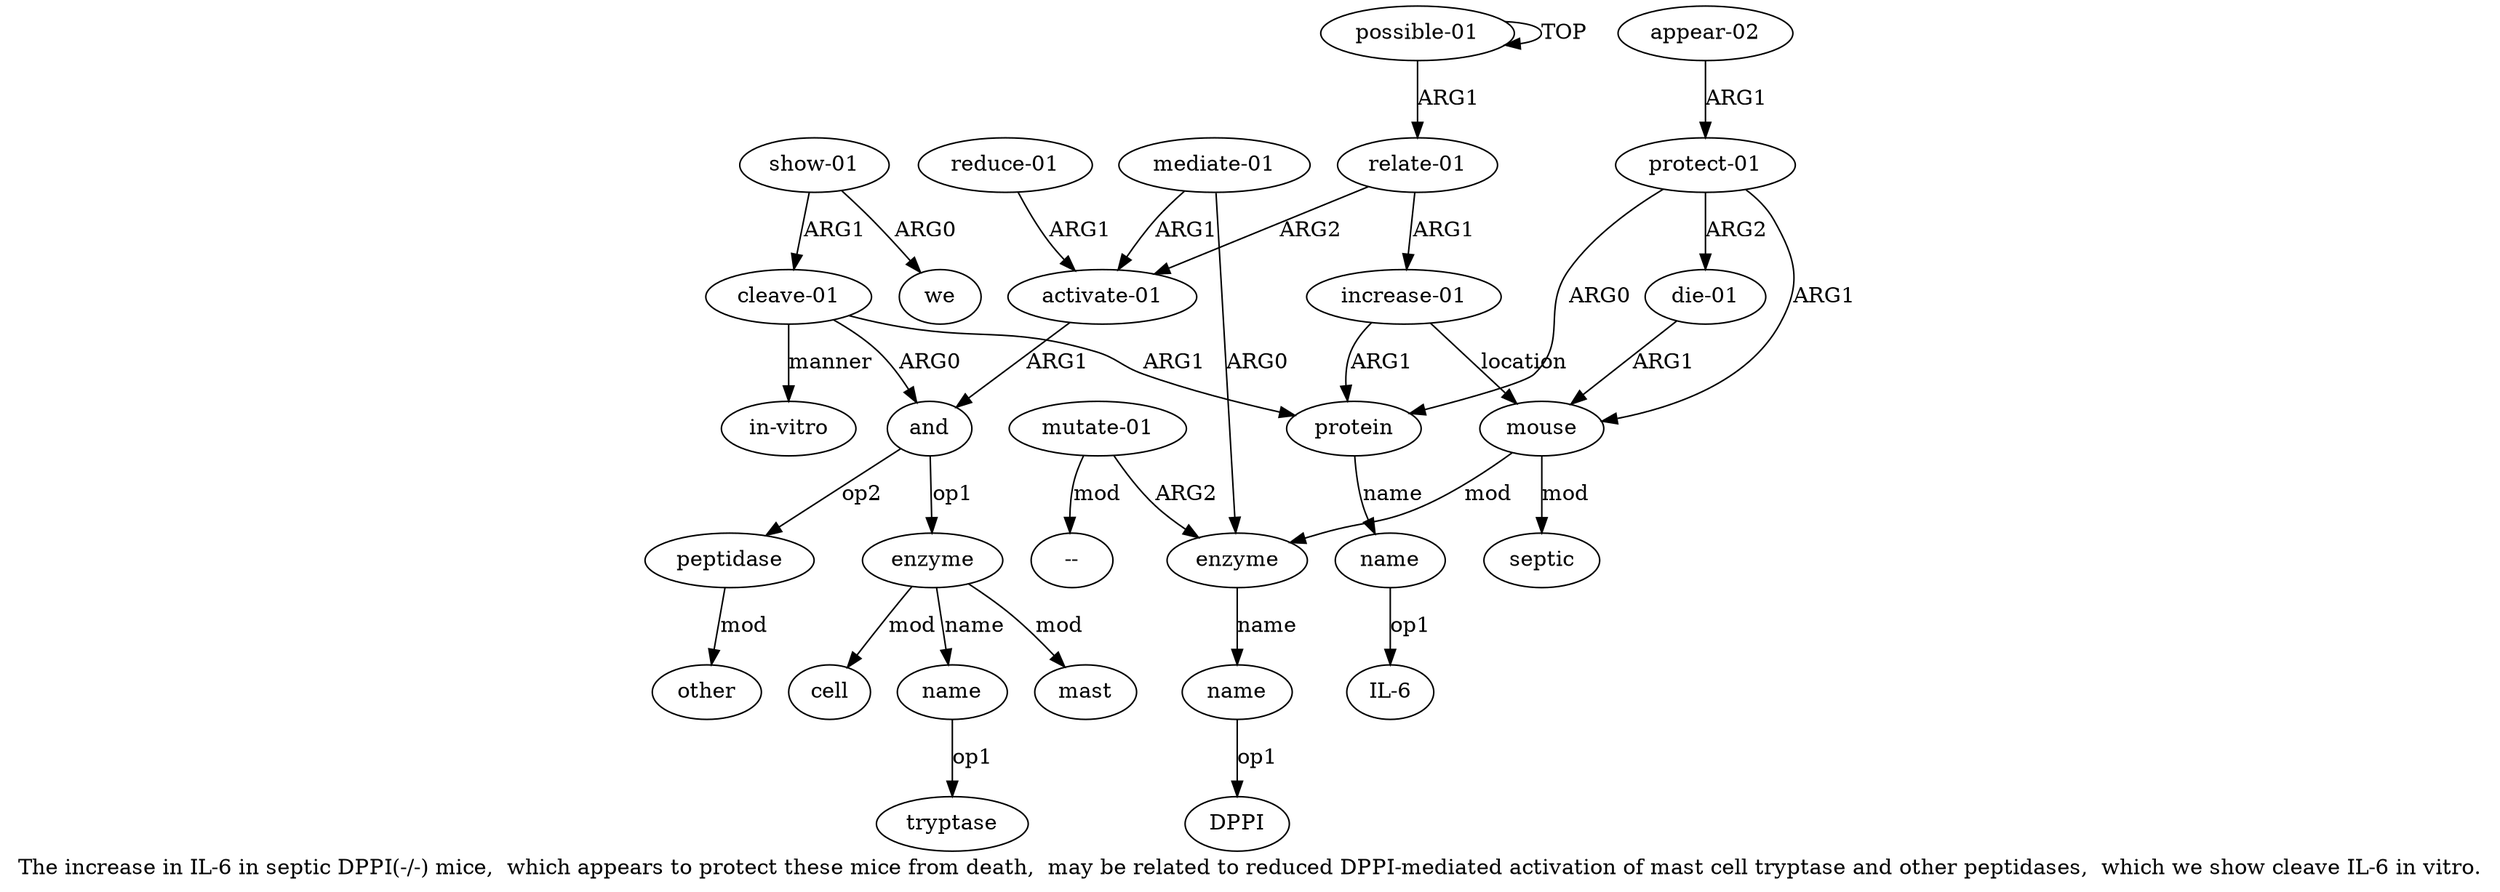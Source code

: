 digraph  {
	graph [label="The increase in IL-6 in septic DPPI(-/-) mice,  which appears to protect these mice from death,  may be related to reduced DPPI-mediated \
activation of mast cell tryptase and other peptidases,  which we show cleave IL-6 in vitro."];
	node [label="\N"];
	a20	 [color=black,
		gold_ind=20,
		gold_label=other,
		label=other,
		test_ind=20,
		test_label=other];
	a21	 [color=black,
		gold_ind=21,
		gold_label="cleave-01",
		label="cleave-01",
		test_ind=21,
		test_label="cleave-01"];
	a22	 [color=black,
		gold_ind=22,
		gold_label="in-vitro",
		label="in-vitro",
		test_ind=22,
		test_label="in-vitro"];
	a21 -> a22 [key=0,
	color=black,
	gold_label=manner,
	label=manner,
	test_label=manner];
a14 [color=black,
	gold_ind=14,
	gold_label=and,
	label=and,
	test_ind=14,
	test_label=and];
a21 -> a14 [key=0,
color=black,
gold_label=ARG0,
label=ARG0,
test_label=ARG0];
a3 [color=black,
gold_ind=3,
gold_label=protein,
label=protein,
test_ind=3,
test_label=protein];
a21 -> a3 [key=0,
color=black,
gold_label=ARG1,
label=ARG1,
test_label=ARG1];
a23 [color=black,
gold_ind=23,
gold_label="show-01",
label="show-01",
test_ind=23,
test_label="show-01"];
a23 -> a21 [key=0,
color=black,
gold_label=ARG1,
label=ARG1,
test_label=ARG1];
a24 [color=black,
gold_ind=24,
gold_label=we,
label=we,
test_ind=24,
test_label=we];
a23 -> a24 [key=0,
color=black,
gold_label=ARG0,
label=ARG0,
test_label=ARG0];
a25 [color=black,
gold_ind=25,
gold_label="mediate-01",
label="mediate-01",
test_ind=25,
test_label="mediate-01"];
a10 [color=black,
gold_ind=10,
gold_label=enzyme,
label=enzyme,
test_ind=10,
test_label=enzyme];
a25 -> a10 [key=0,
color=black,
gold_label=ARG0,
label=ARG0,
test_label=ARG0];
a13 [color=black,
gold_ind=13,
gold_label="activate-01",
label="activate-01",
test_ind=13,
test_label="activate-01"];
a25 -> a13 [key=0,
color=black,
gold_label=ARG1,
label=ARG1,
test_label=ARG1];
a26 [color=black,
gold_ind=26,
gold_label="reduce-01",
label="reduce-01",
test_ind=26,
test_label="reduce-01"];
a26 -> a13 [key=0,
color=black,
gold_label=ARG1,
label=ARG1,
test_label=ARG1];
"a16 tryptase" [color=black,
gold_ind=-1,
gold_label=tryptase,
label=tryptase,
test_ind=-1,
test_label=tryptase];
"a4 IL-6" [color=black,
gold_ind=-1,
gold_label="IL-6",
label="IL-6",
test_ind=-1,
test_label="IL-6"];
a15 [color=black,
gold_ind=15,
gold_label=enzyme,
label=enzyme,
test_ind=15,
test_label=enzyme];
a17 [color=black,
gold_ind=17,
gold_label=cell,
label=cell,
test_ind=17,
test_label=cell];
a15 -> a17 [key=0,
color=black,
gold_label=mod,
label=mod,
test_label=mod];
a16 [color=black,
gold_ind=16,
gold_label=name,
label=name,
test_ind=16,
test_label=name];
a15 -> a16 [key=0,
color=black,
gold_label=name,
label=name,
test_label=name];
a18 [color=black,
gold_ind=18,
gold_label=mast,
label=mast,
test_ind=18,
test_label=mast];
a15 -> a18 [key=0,
color=black,
gold_label=mod,
label=mod,
test_label=mod];
a14 -> a15 [key=0,
color=black,
gold_label=op1,
label=op1,
test_label=op1];
a19 [color=black,
gold_ind=19,
gold_label=peptidase,
label=peptidase,
test_ind=19,
test_label=peptidase];
a14 -> a19 [key=0,
color=black,
gold_label=op2,
label=op2,
test_label=op2];
a16 -> "a16 tryptase" [key=0,
color=black,
gold_label=op1,
label=op1,
test_label=op1];
a11 [color=black,
gold_ind=11,
gold_label=name,
label=name,
test_ind=11,
test_label=name];
"a11 DPPI" [color=black,
gold_ind=-1,
gold_label=DPPI,
label=DPPI,
test_ind=-1,
test_label=DPPI];
a11 -> "a11 DPPI" [key=0,
color=black,
gold_label=op1,
label=op1,
test_label=op1];
a10 -> a11 [key=0,
color=black,
gold_label=name,
label=name,
test_label=name];
a13 -> a14 [key=0,
color=black,
gold_label=ARG1,
label=ARG1,
test_label=ARG1];
a12 [color=black,
gold_ind=12,
gold_label="mutate-01",
label="mutate-01",
test_ind=12,
test_label="mutate-01"];
a12 -> a10 [key=0,
color=black,
gold_label=ARG2,
label=ARG2,
test_label=ARG2];
"a12 --" [color=black,
gold_ind=-1,
gold_label="--",
label="--",
test_ind=-1,
test_label="--"];
a12 -> "a12 --" [key=0,
color=black,
gold_label=mod,
label=mod,
test_label=mod];
a19 -> a20 [key=0,
color=black,
gold_label=mod,
label=mod,
test_label=mod];
a1 [color=black,
gold_ind=1,
gold_label="relate-01",
label="relate-01",
test_ind=1,
test_label="relate-01"];
a1 -> a13 [key=0,
color=black,
gold_label=ARG2,
label=ARG2,
test_label=ARG2];
a2 [color=black,
gold_ind=2,
gold_label="increase-01",
label="increase-01",
test_ind=2,
test_label="increase-01"];
a1 -> a2 [key=0,
color=black,
gold_label=ARG1,
label=ARG1,
test_label=ARG1];
a0 [color=black,
gold_ind=0,
gold_label="possible-01",
label="possible-01",
test_ind=0,
test_label="possible-01"];
a0 -> a1 [key=0,
color=black,
gold_label=ARG1,
label=ARG1,
test_label=ARG1];
a0 -> a0 [key=0,
color=black,
gold_label=TOP,
label=TOP,
test_label=TOP];
a4 [color=black,
gold_ind=4,
gold_label=name,
label=name,
test_ind=4,
test_label=name];
a3 -> a4 [key=0,
color=black,
gold_label=name,
label=name,
test_label=name];
a2 -> a3 [key=0,
color=black,
gold_label=ARG1,
label=ARG1,
test_label=ARG1];
a8 [color=black,
gold_ind=8,
gold_label=mouse,
label=mouse,
test_ind=8,
test_label=mouse];
a2 -> a8 [key=0,
color=black,
gold_label=location,
label=location,
test_label=location];
a5 [color=black,
gold_ind=5,
gold_label="protect-01",
label="protect-01",
test_ind=5,
test_label="protect-01"];
a5 -> a3 [key=0,
color=black,
gold_label=ARG0,
label=ARG0,
test_label=ARG0];
a6 [color=black,
gold_ind=6,
gold_label="die-01",
label="die-01",
test_ind=6,
test_label="die-01"];
a5 -> a6 [key=0,
color=black,
gold_label=ARG2,
label=ARG2,
test_label=ARG2];
a5 -> a8 [key=0,
color=black,
gold_label=ARG1,
label=ARG1,
test_label=ARG1];
a4 -> "a4 IL-6" [key=0,
color=black,
gold_label=op1,
label=op1,
test_label=op1];
a7 [color=black,
gold_ind=7,
gold_label="appear-02",
label="appear-02",
test_ind=7,
test_label="appear-02"];
a7 -> a5 [key=0,
color=black,
gold_label=ARG1,
label=ARG1,
test_label=ARG1];
a6 -> a8 [key=0,
color=black,
gold_label=ARG1,
label=ARG1,
test_label=ARG1];
a9 [color=black,
gold_ind=9,
gold_label=septic,
label=septic,
test_ind=9,
test_label=septic];
a8 -> a10 [key=0,
color=black,
gold_label=mod,
label=mod,
test_label=mod];
a8 -> a9 [key=0,
color=black,
gold_label=mod,
label=mod,
test_label=mod];
}
